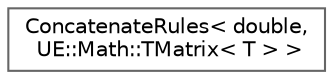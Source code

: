 digraph "Graphical Class Hierarchy"
{
 // INTERACTIVE_SVG=YES
 // LATEX_PDF_SIZE
  bgcolor="transparent";
  edge [fontname=Helvetica,fontsize=10,labelfontname=Helvetica,labelfontsize=10];
  node [fontname=Helvetica,fontsize=10,shape=box,height=0.2,width=0.4];
  rankdir="LR";
  Node0 [id="Node000000",label="ConcatenateRules\< double,\l UE::Math::TMatrix\< T \> \>",height=0.2,width=0.4,color="grey40", fillcolor="white", style="filled",URL="$d0/d12/structConcatenateRules_3_01double_00_01UE_1_1Math_1_1TMatrix_3_01T_01_4_01_4.html",tooltip=" "];
}
